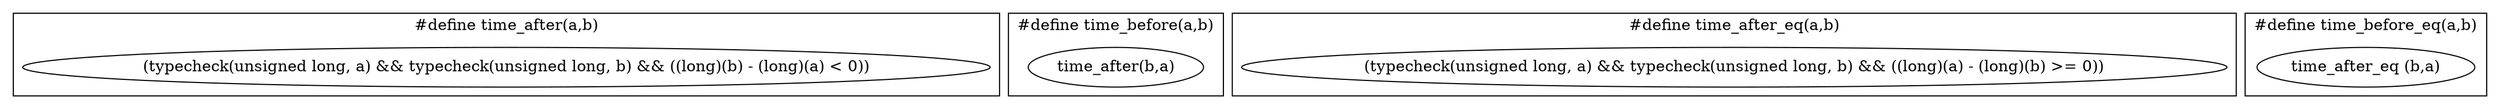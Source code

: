 digraph jiffies_h{
        subgraph cluster_time_after{
                label="#define time_after(a,b)";
                typecheck_unsigned_long_a_and_typecheck_unsigned_long_b_and_b_sub_a[label="(typecheck(unsigned long, a) && typecheck(unsigned long, b) && ((long)(b) - (long)(a) < 0))"];
        }

        subgraph cluster_time_before{
                label="#define time_before(a,b)";
                time_after[label="time_after(b,a)"];
        }

        subgraph cluster_time_after_eq{
                label="#define time_after_eq(a,b)";
                typecheck_a_and_typecheck_b_and_a_sub_b[label="(typecheck(unsigned long, a) && typecheck(unsigned long, b) && ((long)(a) - (long)(b) >= 0))"];
        }

        subgraph cluster_time_before_eq{
                label="#define time_before_eq(a,b)";
                time_after_eq[label="time_after_eq (b,a)"];
        }
}

